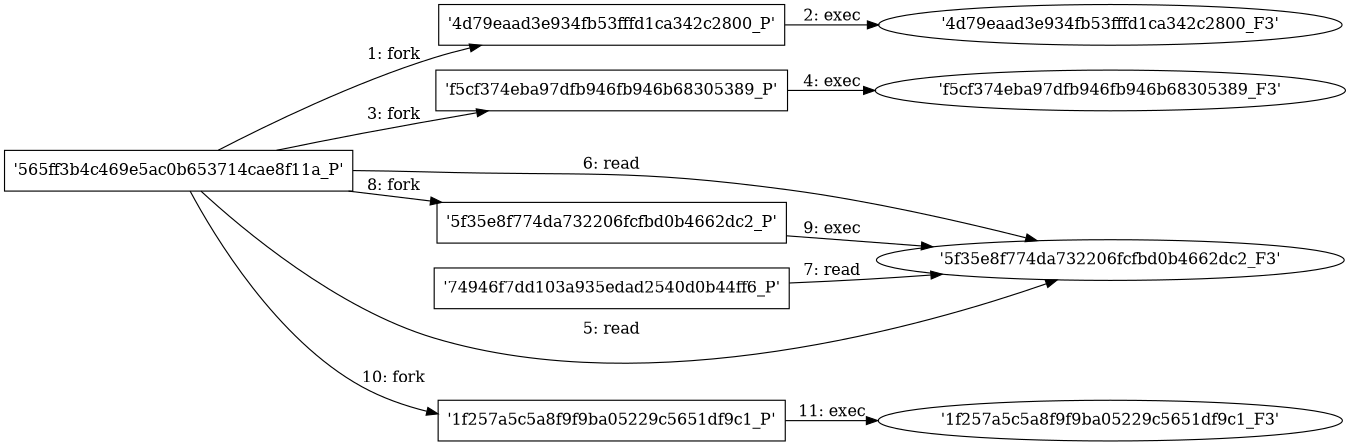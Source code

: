 digraph "D:\Learning\Paper\apt\基于CTI的攻击预警\Dataset\攻击图\ASGfromALLCTI\Vulnerability Spotlight Information disclosure vulnerability in Mozilla Firefox.dot" {
rankdir="LR"
size="9"
fixedsize="false"
splines="true"
nodesep=0.3
ranksep=0
fontsize=10
overlap="scalexy"
engine= "neato"
	"'565ff3b4c469e5ac0b653714cae8f11a_P'" [node_type=Process shape=box]
	"'4d79eaad3e934fb53fffd1ca342c2800_P'" [node_type=Process shape=box]
	"'565ff3b4c469e5ac0b653714cae8f11a_P'" -> "'4d79eaad3e934fb53fffd1ca342c2800_P'" [label="1: fork"]
	"'4d79eaad3e934fb53fffd1ca342c2800_P'" [node_type=Process shape=box]
	"'4d79eaad3e934fb53fffd1ca342c2800_F3'" [node_type=File shape=ellipse]
	"'4d79eaad3e934fb53fffd1ca342c2800_P'" -> "'4d79eaad3e934fb53fffd1ca342c2800_F3'" [label="2: exec"]
	"'565ff3b4c469e5ac0b653714cae8f11a_P'" [node_type=Process shape=box]
	"'f5cf374eba97dfb946fb946b68305389_P'" [node_type=Process shape=box]
	"'565ff3b4c469e5ac0b653714cae8f11a_P'" -> "'f5cf374eba97dfb946fb946b68305389_P'" [label="3: fork"]
	"'f5cf374eba97dfb946fb946b68305389_P'" [node_type=Process shape=box]
	"'f5cf374eba97dfb946fb946b68305389_F3'" [node_type=File shape=ellipse]
	"'f5cf374eba97dfb946fb946b68305389_P'" -> "'f5cf374eba97dfb946fb946b68305389_F3'" [label="4: exec"]
	"'5f35e8f774da732206fcfbd0b4662dc2_F3'" [node_type=file shape=ellipse]
	"'565ff3b4c469e5ac0b653714cae8f11a_P'" [node_type=Process shape=box]
	"'565ff3b4c469e5ac0b653714cae8f11a_P'" -> "'5f35e8f774da732206fcfbd0b4662dc2_F3'" [label="5: read"]
	"'5f35e8f774da732206fcfbd0b4662dc2_F3'" [node_type=file shape=ellipse]
	"'565ff3b4c469e5ac0b653714cae8f11a_P'" [node_type=Process shape=box]
	"'565ff3b4c469e5ac0b653714cae8f11a_P'" -> "'5f35e8f774da732206fcfbd0b4662dc2_F3'" [label="6: read"]
	"'5f35e8f774da732206fcfbd0b4662dc2_F3'" [node_type=file shape=ellipse]
	"'74946f7dd103a935edad2540d0b44ff6_P'" [node_type=Process shape=box]
	"'74946f7dd103a935edad2540d0b44ff6_P'" -> "'5f35e8f774da732206fcfbd0b4662dc2_F3'" [label="7: read"]
	"'565ff3b4c469e5ac0b653714cae8f11a_P'" [node_type=Process shape=box]
	"'5f35e8f774da732206fcfbd0b4662dc2_P'" [node_type=Process shape=box]
	"'565ff3b4c469e5ac0b653714cae8f11a_P'" -> "'5f35e8f774da732206fcfbd0b4662dc2_P'" [label="8: fork"]
	"'5f35e8f774da732206fcfbd0b4662dc2_P'" [node_type=Process shape=box]
	"'5f35e8f774da732206fcfbd0b4662dc2_F3'" [node_type=File shape=ellipse]
	"'5f35e8f774da732206fcfbd0b4662dc2_P'" -> "'5f35e8f774da732206fcfbd0b4662dc2_F3'" [label="9: exec"]
	"'565ff3b4c469e5ac0b653714cae8f11a_P'" [node_type=Process shape=box]
	"'1f257a5c5a8f9f9ba05229c5651df9c1_P'" [node_type=Process shape=box]
	"'565ff3b4c469e5ac0b653714cae8f11a_P'" -> "'1f257a5c5a8f9f9ba05229c5651df9c1_P'" [label="10: fork"]
	"'1f257a5c5a8f9f9ba05229c5651df9c1_P'" [node_type=Process shape=box]
	"'1f257a5c5a8f9f9ba05229c5651df9c1_F3'" [node_type=File shape=ellipse]
	"'1f257a5c5a8f9f9ba05229c5651df9c1_P'" -> "'1f257a5c5a8f9f9ba05229c5651df9c1_F3'" [label="11: exec"]
}
